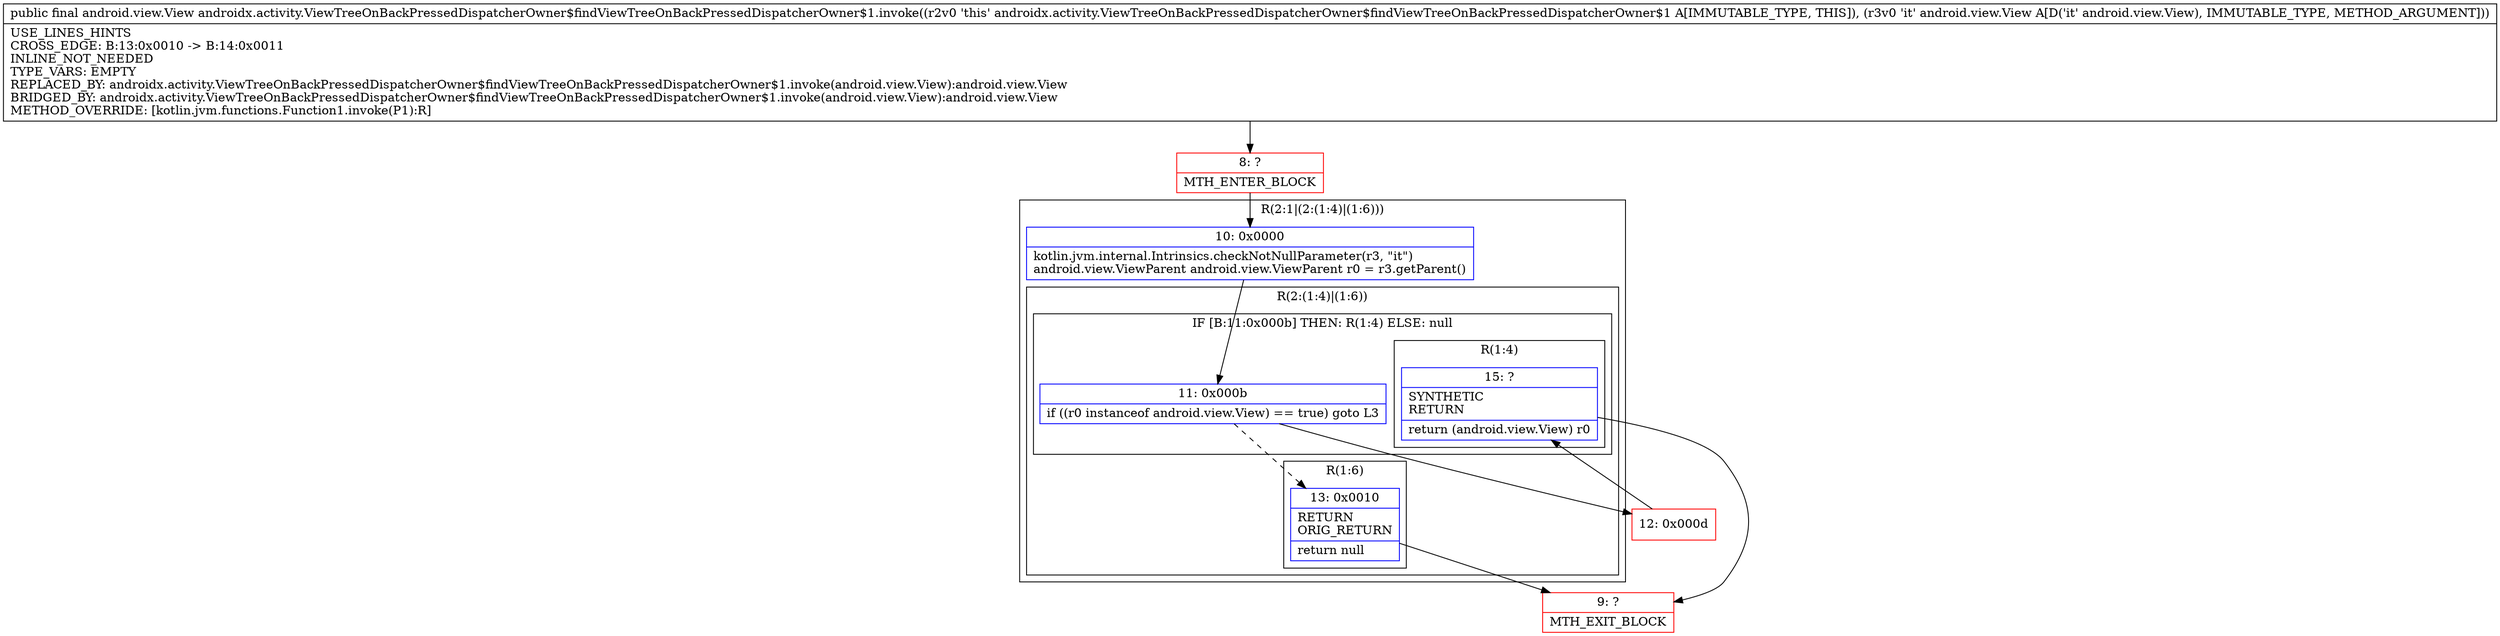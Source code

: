 digraph "CFG forandroidx.activity.ViewTreeOnBackPressedDispatcherOwner$findViewTreeOnBackPressedDispatcherOwner$1.invoke(Landroid\/view\/View;)Landroid\/view\/View;" {
subgraph cluster_Region_137823016 {
label = "R(2:1|(2:(1:4)|(1:6)))";
node [shape=record,color=blue];
Node_10 [shape=record,label="{10\:\ 0x0000|kotlin.jvm.internal.Intrinsics.checkNotNullParameter(r3, \"it\")\landroid.view.ViewParent android.view.ViewParent r0 = r3.getParent()\l}"];
subgraph cluster_Region_811506089 {
label = "R(2:(1:4)|(1:6))";
node [shape=record,color=blue];
subgraph cluster_IfRegion_443418154 {
label = "IF [B:11:0x000b] THEN: R(1:4) ELSE: null";
node [shape=record,color=blue];
Node_11 [shape=record,label="{11\:\ 0x000b|if ((r0 instanceof android.view.View) == true) goto L3\l}"];
subgraph cluster_Region_239677402 {
label = "R(1:4)";
node [shape=record,color=blue];
Node_15 [shape=record,label="{15\:\ ?|SYNTHETIC\lRETURN\l|return (android.view.View) r0\l}"];
}
}
subgraph cluster_Region_884253722 {
label = "R(1:6)";
node [shape=record,color=blue];
Node_13 [shape=record,label="{13\:\ 0x0010|RETURN\lORIG_RETURN\l|return null\l}"];
}
}
}
Node_8 [shape=record,color=red,label="{8\:\ ?|MTH_ENTER_BLOCK\l}"];
Node_12 [shape=record,color=red,label="{12\:\ 0x000d}"];
Node_9 [shape=record,color=red,label="{9\:\ ?|MTH_EXIT_BLOCK\l}"];
MethodNode[shape=record,label="{public final android.view.View androidx.activity.ViewTreeOnBackPressedDispatcherOwner$findViewTreeOnBackPressedDispatcherOwner$1.invoke((r2v0 'this' androidx.activity.ViewTreeOnBackPressedDispatcherOwner$findViewTreeOnBackPressedDispatcherOwner$1 A[IMMUTABLE_TYPE, THIS]), (r3v0 'it' android.view.View A[D('it' android.view.View), IMMUTABLE_TYPE, METHOD_ARGUMENT]))  | USE_LINES_HINTS\lCROSS_EDGE: B:13:0x0010 \-\> B:14:0x0011\lINLINE_NOT_NEEDED\lTYPE_VARS: EMPTY\lREPLACED_BY: androidx.activity.ViewTreeOnBackPressedDispatcherOwner$findViewTreeOnBackPressedDispatcherOwner$1.invoke(android.view.View):android.view.View\lBRIDGED_BY: androidx.activity.ViewTreeOnBackPressedDispatcherOwner$findViewTreeOnBackPressedDispatcherOwner$1.invoke(android.view.View):android.view.View\lMETHOD_OVERRIDE: [kotlin.jvm.functions.Function1.invoke(P1):R]\l}"];
MethodNode -> Node_8;Node_10 -> Node_11;
Node_11 -> Node_12;
Node_11 -> Node_13[style=dashed];
Node_15 -> Node_9;
Node_13 -> Node_9;
Node_8 -> Node_10;
Node_12 -> Node_15;
}

